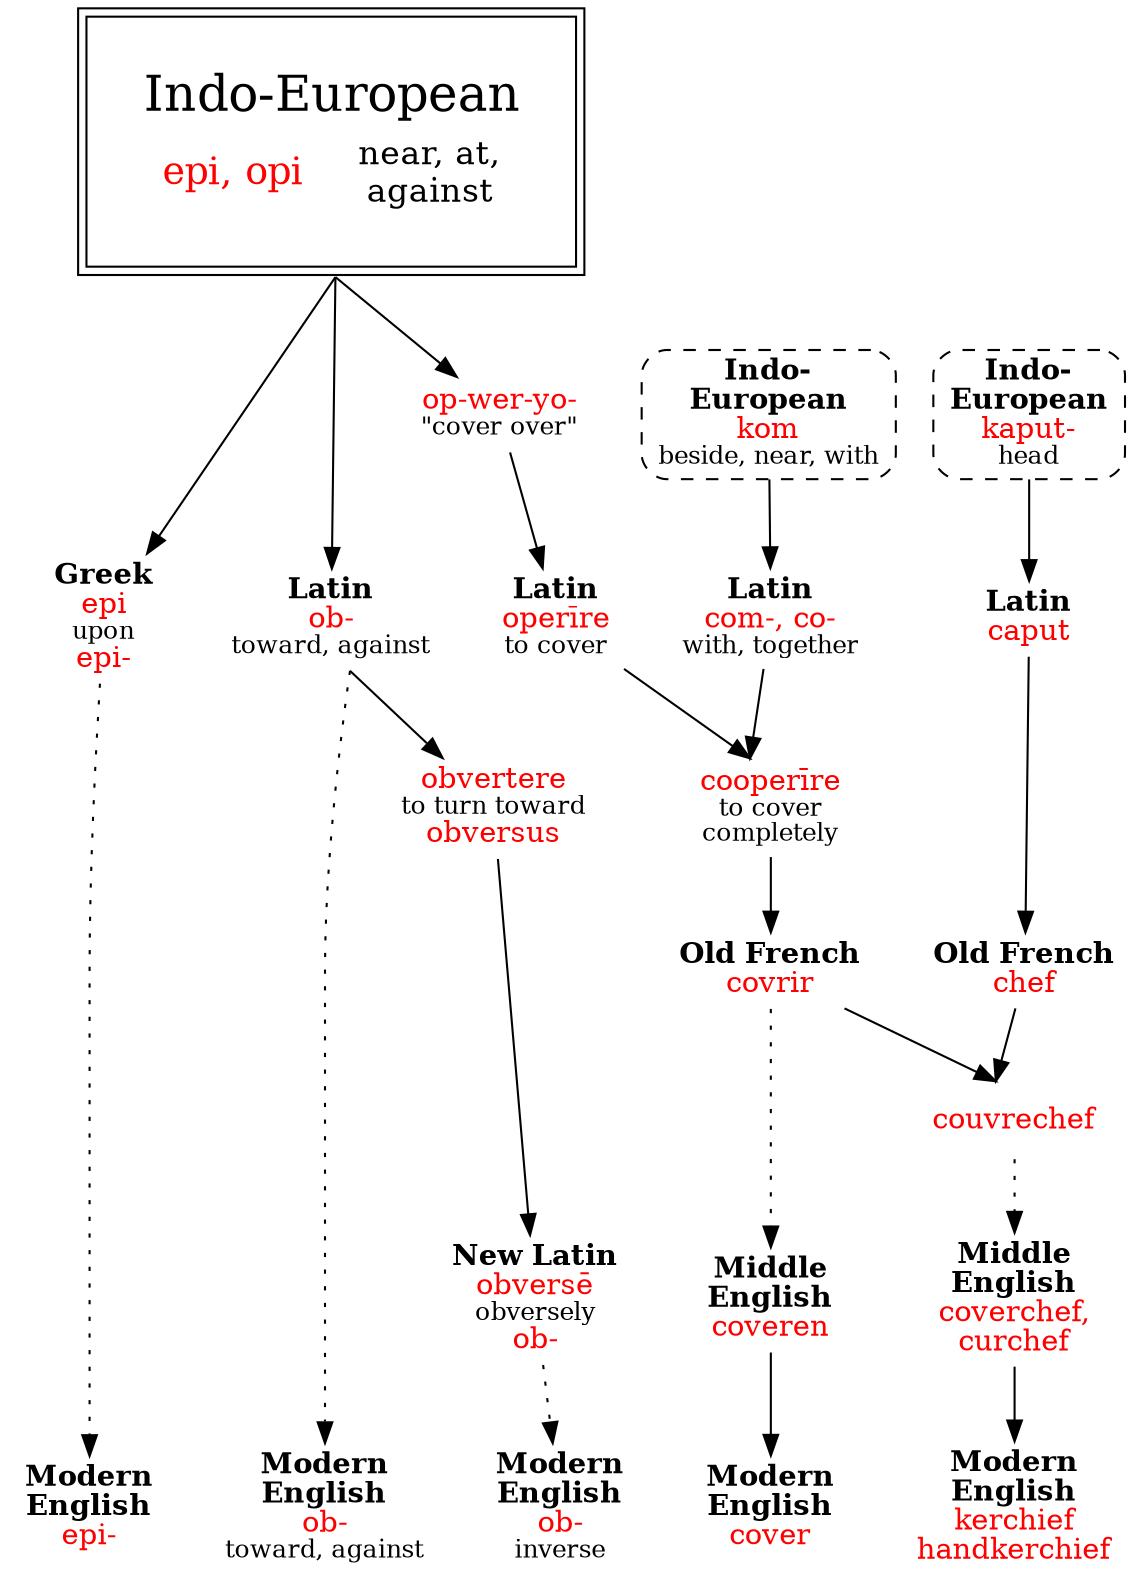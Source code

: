 strict digraph {
/* sources: AHD */
node [shape=none]
epiIE [label=<<table border="0"><tr><td colspan="2"><font point-size="24">Indo-European</font></td></tr><tr><td><font point-size="18" color="red">epi, opi</font></td><td><font point-size="16">near, at,<br/>against</font></td></tr></table>> tooltip="Indo-European \"epi, opi\" near, at, against" shape=rect peripheries=2 margin=.3]
opweryo [label=<<font color="red">op-wer-yo-</font><br/><font point-size="12">"cover over"</font>>]

/* omitted: Gk opistho-, piezo-, opsonin, Russ oblast */

/* ob-: lists? */
obL [label=<<b>Latin</b><br/><font color="red">ob-</font><br/><font point-size="12">toward, against</font>>]
obE1 [label=<<b>Modern<br/>English</b><br/><font color="red">ob-</font><br/><font point-size="12">toward, against</font>>]
epiIE -> obL
obL -> obE1 [style=dotted]
obvertere [label=<<font color="red">obvertere</font><br/><font point-size="12">to turn toward</font><br/><font color="red">obversus</font>>]
obNL [label=<<b>New Latin</b><br/><font color="red">obversē</font><br/><font point-size="12">obversely</font><br/><font color="red">ob-</font>>]
obE2 [label=<<b>Modern<br/>English</b><br/><font color="red">ob-</font><br/><font point-size="12">inverse</font>>]
obL -> obvertere [weight=2]
obvertere -> obNL // is New Latin descended or borrowed?
obNL -> obE2 [style=dotted]

/* epi-: list? */
epiG [label=<<b>Greek</b><br/><font color="red">epi</font><br/><font point-size="12">upon</font><br/><font color="red">epi-</font>>]
epiE [label=<<b>Modern<br/>English</b><br/><font color="red">epi-</font>>]
epiIE -> epiG
epiG -> epiE [style=dotted]

/* cover, omitted: operculum */
operireL [label=<<b>Latin</b><br/><font color="red">operīre</font><br/><font point-size="12">to cover</font>>]
komIE [label=<<b>Indo-<br/>European</b><br/><font color="red">kom</font><br/><font point-size="12">beside, near, with</font>> shape=box style="dashed,rounded" URL="kom-with.svg"]
comL [label=<<b>Latin</b><br/><font color="red">com-, co-</font><br/><font point-size="12">with, together</font>>]
cooperire [label=<<font color="red">cooperīre</font><br/><font point-size="12">to cover<br/>completely</font>>]
covrirOF [label=<<b>Old French</b><br/><font color="red">covrir</font>>]
coverenME [label=<<b>Middle<br/>English</b><br/><font color="red">coveren</font>>]
cover [label=<<b>Modern<br/>English</b><br/><font color="red">cover</font>>]
komIE -> comL -> cooperire
epiIE -> opweryo -> operireL -> cooperire -> covrirOF
covrirOF -> coverenME [style=dotted]
coverenME -> cover

/* kerchief (ME < OF & AN), handkerchief */
couvrechef [label=<<font color="red">couvrechef</font>>]
curchefME [label=<<b>Middle<br/>English</b><br/><font color="red">coverchef,<br/>curchef</font>>]
kerchief [label=<<b>Modern<br/>English</b><br/><font color="red">kerchief<br/>handkerchief</font>>]
kaputIE [label=<<b>Indo-<br/>European</b><br/><font color="red">kaput-</font><br/><font point-size="12">head</font>> shape=box style="dashed,rounded" URL="kaput-head.svg"]
caputL [label=<<b>Latin</b><br/><font color="red">caput</font>>]
chefOF [label=<<b>Old French</b><br/><font color="red">chef</font>>]
kaputIE -> caputL -> chefOF -> couvrechef
covrirOF -> couvrechef
couvrechef -> curchefME [style=dotted]
curchefME -> kerchief

{rank=same obE1 obE2 epiE cover kerchief}
{rank=same covrirOF chefOF}
{rank=same coverenME curchefME obNL}
{rank=same obL operireL comL caputL epiG}
epiIE -> {obL epiG opweryo} [sametail=1]
obL -> {obE1 obvertere} [sametail=1]
{operireL comL} -> cooperire [samehead=1]
{covrirOF chefOF} -> couvrechef [samehead=1]
}
